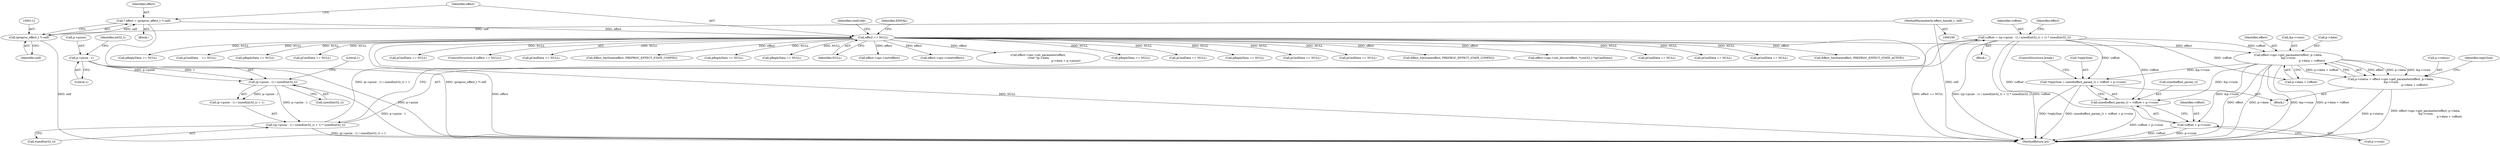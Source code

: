 digraph "0_Android_aeea52da00d210587fb3ed895de3d5f2e0264c88_9@pointer" {
"1000450" [label="(Call,effect->ops->get_parameter(effect, p->data,\n &p->vsize,\n                                                       p->data + voffset))"];
"1000117" [label="(Call,effect == NULL)"];
"1000109" [label="(Call,* effect = (preproc_effect_t *) self)"];
"1000111" [label="(Call,(preproc_effect_t *) self)"];
"1000101" [label="(MethodParameterIn,effect_handle_t  self)"];
"1000424" [label="(Call,voffset = ((p->psize - 1) / sizeof(int32_t) + 1) * sizeof(int32_t))"];
"1000426" [label="(Call,((p->psize - 1) / sizeof(int32_t) + 1) * sizeof(int32_t))"];
"1000428" [label="(Call,(p->psize - 1) / sizeof(int32_t))"];
"1000429" [label="(Call,p->psize - 1)"];
"1000446" [label="(Call,p->status = effect->ops->get_parameter(effect, p->data,\n &p->vsize,\n                                                       p->data + voffset))"];
"1000464" [label="(Call,*replySize = sizeof(effect_param_t) + voffset + p->vsize)"];
"1000467" [label="(Call,sizeof(effect_param_t) + voffset + p->vsize)"];
"1000470" [label="(Call,voffset + p->vsize)"];
"1000125" [label="(Identifier,cmdCode)"];
"1000426" [label="(Call,((p->psize - 1) / sizeof(int32_t) + 1) * sizeof(int32_t))"];
"1000556" [label="(Call,pReplyData == NULL)"];
"1000442" [label="(Identifier,effect)"];
"1000149" [label="(Call,effect->ops->init(effect))"];
"1000356" [label="(Call,effect->ops->reset(effect))"];
"1000538" [label="(Call,effect->ops->set_parameter(effect,\n (void *)p->data,\n                                                                p->data + p->psize))"];
"1000253" [label="(Call,pReplyData == NULL)"];
"1000651" [label="(Call,pCmdData == NULL)"];
"1000436" [label="(Literal,1)"];
"1000446" [label="(Call,p->status = effect->ops->get_parameter(effect, p->data,\n &p->vsize,\n                                                       p->data + voffset))"];
"1000465" [label="(Call,*replySize)"];
"1000586" [label="(Call,pReplyData == NULL)"];
"1001157" [label="(Call,pCmdData == NULL)"];
"1000617" [label="(Call,pCmdData == NULL)"];
"1000430" [label="(Call,p->psize)"];
"1000475" [label="(ControlStructure,break;)"];
"1000468" [label="(Call,sizeof(effect_param_t))"];
"1000123" [label="(Identifier,EINVAL)"];
"1000609" [label="(Call,Effect_SetState(effect, PREPROC_EFFECT_STATE_CONFIG))"];
"1000427" [label="(Call,(p->psize - 1) / sizeof(int32_t) + 1)"];
"1000472" [label="(Call,p->vsize)"];
"1000435" [label="(Identifier,int32_t)"];
"1000433" [label="(Literal,1)"];
"1000637" [label="(Call,effect->ops->set_device(effect, *(uint32_t *)pCmdData))"];
"1000434" [label="(Call,sizeof(int32_t))"];
"1000737" [label="(Call,pCmdData == NULL)"];
"1001053" [label="(Call,pCmdData == NULL)"];
"1001318" [label="(MethodReturn,int)"];
"1000464" [label="(Call,*replySize = sizeof(effect_param_t) + voffset + p->vsize)"];
"1000470" [label="(Call,voffset + p->vsize)"];
"1000875" [label="(Call,pCmdData == NULL)"];
"1000428" [label="(Call,(p->psize - 1) / sizeof(int32_t))"];
"1000109" [label="(Call,* effect = (preproc_effect_t *) self)"];
"1000579" [label="(Call,Effect_SetState(effect, PREPROC_EFFECT_STATE_ACTIVE))"];
"1000119" [label="(Identifier,NULL)"];
"1000818" [label="(Call,pReplyData == NULL)"];
"1000110" [label="(Identifier,effect)"];
"1000162" [label="(Call,pCmdData    == NULL)"];
"1000459" [label="(Call,p->data + voffset)"];
"1000113" [label="(Identifier,self)"];
"1000437" [label="(Call,sizeof(int32_t))"];
"1000467" [label="(Call,sizeof(effect_param_t) + voffset + p->vsize)"];
"1000117" [label="(Call,effect == NULL)"];
"1000452" [label="(Call,p->data)"];
"1000466" [label="(Identifier,replySize)"];
"1000107" [label="(Block,)"];
"1000130" [label="(Call,pReplyData == NULL)"];
"1000445" [label="(Block,)"];
"1000447" [label="(Call,p->status)"];
"1000480" [label="(Call,pCmdData == NULL)"];
"1000451" [label="(Identifier,effect)"];
"1000455" [label="(Call,&p->vsize)"];
"1000278" [label="(Call,pCmdData == NULL)"];
"1000450" [label="(Call,effect->ops->get_parameter(effect, p->data,\n &p->vsize,\n                                                       p->data + voffset))"];
"1000424" [label="(Call,voffset = ((p->psize - 1) / sizeof(int32_t) + 1) * sizeof(int32_t))"];
"1000360" [label="(Block,)"];
"1000425" [label="(Identifier,voffset)"];
"1000116" [label="(ControlStructure,if (effect == NULL))"];
"1000369" [label="(Call,pCmdData == NULL)"];
"1000429" [label="(Call,p->psize - 1)"];
"1000471" [label="(Identifier,voffset)"];
"1000101" [label="(MethodParameterIn,effect_handle_t  self)"];
"1000111" [label="(Call,(preproc_effect_t *) self)"];
"1000118" [label="(Identifier,effect)"];
"1000246" [label="(Call,Effect_SetState(effect, PREPROC_EFFECT_STATE_CONFIG))"];
"1000326" [label="(Call,pReplyData == NULL)"];
"1000450" -> "1000446"  [label="AST: "];
"1000450" -> "1000459"  [label="CFG: "];
"1000451" -> "1000450"  [label="AST: "];
"1000452" -> "1000450"  [label="AST: "];
"1000455" -> "1000450"  [label="AST: "];
"1000459" -> "1000450"  [label="AST: "];
"1000446" -> "1000450"  [label="CFG: "];
"1000450" -> "1001318"  [label="DDG: &p->vsize"];
"1000450" -> "1001318"  [label="DDG: p->data + voffset"];
"1000450" -> "1001318"  [label="DDG: p->data"];
"1000450" -> "1001318"  [label="DDG: effect"];
"1000450" -> "1000446"  [label="DDG: effect"];
"1000450" -> "1000446"  [label="DDG: p->data"];
"1000450" -> "1000446"  [label="DDG: &p->vsize"];
"1000450" -> "1000446"  [label="DDG: p->data + voffset"];
"1000117" -> "1000450"  [label="DDG: effect"];
"1000424" -> "1000450"  [label="DDG: voffset"];
"1000450" -> "1000464"  [label="DDG: &p->vsize"];
"1000450" -> "1000467"  [label="DDG: &p->vsize"];
"1000450" -> "1000470"  [label="DDG: &p->vsize"];
"1000117" -> "1000116"  [label="AST: "];
"1000117" -> "1000119"  [label="CFG: "];
"1000118" -> "1000117"  [label="AST: "];
"1000119" -> "1000117"  [label="AST: "];
"1000123" -> "1000117"  [label="CFG: "];
"1000125" -> "1000117"  [label="CFG: "];
"1000117" -> "1001318"  [label="DDG: effect == NULL"];
"1000117" -> "1001318"  [label="DDG: effect"];
"1000117" -> "1001318"  [label="DDG: NULL"];
"1000109" -> "1000117"  [label="DDG: effect"];
"1000117" -> "1000130"  [label="DDG: NULL"];
"1000117" -> "1000149"  [label="DDG: effect"];
"1000117" -> "1000162"  [label="DDG: NULL"];
"1000117" -> "1000246"  [label="DDG: effect"];
"1000117" -> "1000253"  [label="DDG: NULL"];
"1000117" -> "1000278"  [label="DDG: NULL"];
"1000117" -> "1000326"  [label="DDG: NULL"];
"1000117" -> "1000356"  [label="DDG: effect"];
"1000117" -> "1000369"  [label="DDG: NULL"];
"1000117" -> "1000480"  [label="DDG: NULL"];
"1000117" -> "1000538"  [label="DDG: effect"];
"1000117" -> "1000556"  [label="DDG: NULL"];
"1000117" -> "1000579"  [label="DDG: effect"];
"1000117" -> "1000586"  [label="DDG: NULL"];
"1000117" -> "1000609"  [label="DDG: effect"];
"1000117" -> "1000617"  [label="DDG: NULL"];
"1000117" -> "1000637"  [label="DDG: effect"];
"1000117" -> "1000651"  [label="DDG: NULL"];
"1000117" -> "1000737"  [label="DDG: NULL"];
"1000117" -> "1000818"  [label="DDG: NULL"];
"1000117" -> "1000875"  [label="DDG: NULL"];
"1000117" -> "1001053"  [label="DDG: NULL"];
"1000117" -> "1001157"  [label="DDG: NULL"];
"1000109" -> "1000107"  [label="AST: "];
"1000109" -> "1000111"  [label="CFG: "];
"1000110" -> "1000109"  [label="AST: "];
"1000111" -> "1000109"  [label="AST: "];
"1000118" -> "1000109"  [label="CFG: "];
"1000109" -> "1001318"  [label="DDG: (preproc_effect_t *) self"];
"1000111" -> "1000109"  [label="DDG: self"];
"1000111" -> "1000113"  [label="CFG: "];
"1000112" -> "1000111"  [label="AST: "];
"1000113" -> "1000111"  [label="AST: "];
"1000111" -> "1001318"  [label="DDG: self"];
"1000101" -> "1000111"  [label="DDG: self"];
"1000101" -> "1000100"  [label="AST: "];
"1000101" -> "1001318"  [label="DDG: self"];
"1000424" -> "1000360"  [label="AST: "];
"1000424" -> "1000426"  [label="CFG: "];
"1000425" -> "1000424"  [label="AST: "];
"1000426" -> "1000424"  [label="AST: "];
"1000442" -> "1000424"  [label="CFG: "];
"1000424" -> "1001318"  [label="DDG: ((p->psize - 1) / sizeof(int32_t) + 1) * sizeof(int32_t)"];
"1000424" -> "1001318"  [label="DDG: voffset"];
"1000426" -> "1000424"  [label="DDG: (p->psize - 1) / sizeof(int32_t) + 1"];
"1000424" -> "1000459"  [label="DDG: voffset"];
"1000424" -> "1000464"  [label="DDG: voffset"];
"1000424" -> "1000467"  [label="DDG: voffset"];
"1000424" -> "1000470"  [label="DDG: voffset"];
"1000426" -> "1000437"  [label="CFG: "];
"1000427" -> "1000426"  [label="AST: "];
"1000437" -> "1000426"  [label="AST: "];
"1000426" -> "1001318"  [label="DDG: (p->psize - 1) / sizeof(int32_t) + 1"];
"1000428" -> "1000426"  [label="DDG: p->psize - 1"];
"1000428" -> "1000427"  [label="AST: "];
"1000428" -> "1000434"  [label="CFG: "];
"1000429" -> "1000428"  [label="AST: "];
"1000434" -> "1000428"  [label="AST: "];
"1000436" -> "1000428"  [label="CFG: "];
"1000428" -> "1001318"  [label="DDG: p->psize - 1"];
"1000428" -> "1000427"  [label="DDG: p->psize - 1"];
"1000429" -> "1000428"  [label="DDG: p->psize"];
"1000429" -> "1000428"  [label="DDG: 1"];
"1000429" -> "1000433"  [label="CFG: "];
"1000430" -> "1000429"  [label="AST: "];
"1000433" -> "1000429"  [label="AST: "];
"1000435" -> "1000429"  [label="CFG: "];
"1000429" -> "1001318"  [label="DDG: p->psize"];
"1000446" -> "1000445"  [label="AST: "];
"1000447" -> "1000446"  [label="AST: "];
"1000466" -> "1000446"  [label="CFG: "];
"1000446" -> "1001318"  [label="DDG: effect->ops->get_parameter(effect, p->data,\n &p->vsize,\n                                                       p->data + voffset)"];
"1000446" -> "1001318"  [label="DDG: p->status"];
"1000464" -> "1000445"  [label="AST: "];
"1000464" -> "1000467"  [label="CFG: "];
"1000465" -> "1000464"  [label="AST: "];
"1000467" -> "1000464"  [label="AST: "];
"1000475" -> "1000464"  [label="CFG: "];
"1000464" -> "1001318"  [label="DDG: *replySize"];
"1000464" -> "1001318"  [label="DDG: sizeof(effect_param_t) + voffset + p->vsize"];
"1000467" -> "1000470"  [label="CFG: "];
"1000468" -> "1000467"  [label="AST: "];
"1000470" -> "1000467"  [label="AST: "];
"1000467" -> "1001318"  [label="DDG: voffset + p->vsize"];
"1000470" -> "1000472"  [label="CFG: "];
"1000471" -> "1000470"  [label="AST: "];
"1000472" -> "1000470"  [label="AST: "];
"1000470" -> "1001318"  [label="DDG: p->vsize"];
"1000470" -> "1001318"  [label="DDG: voffset"];
}
